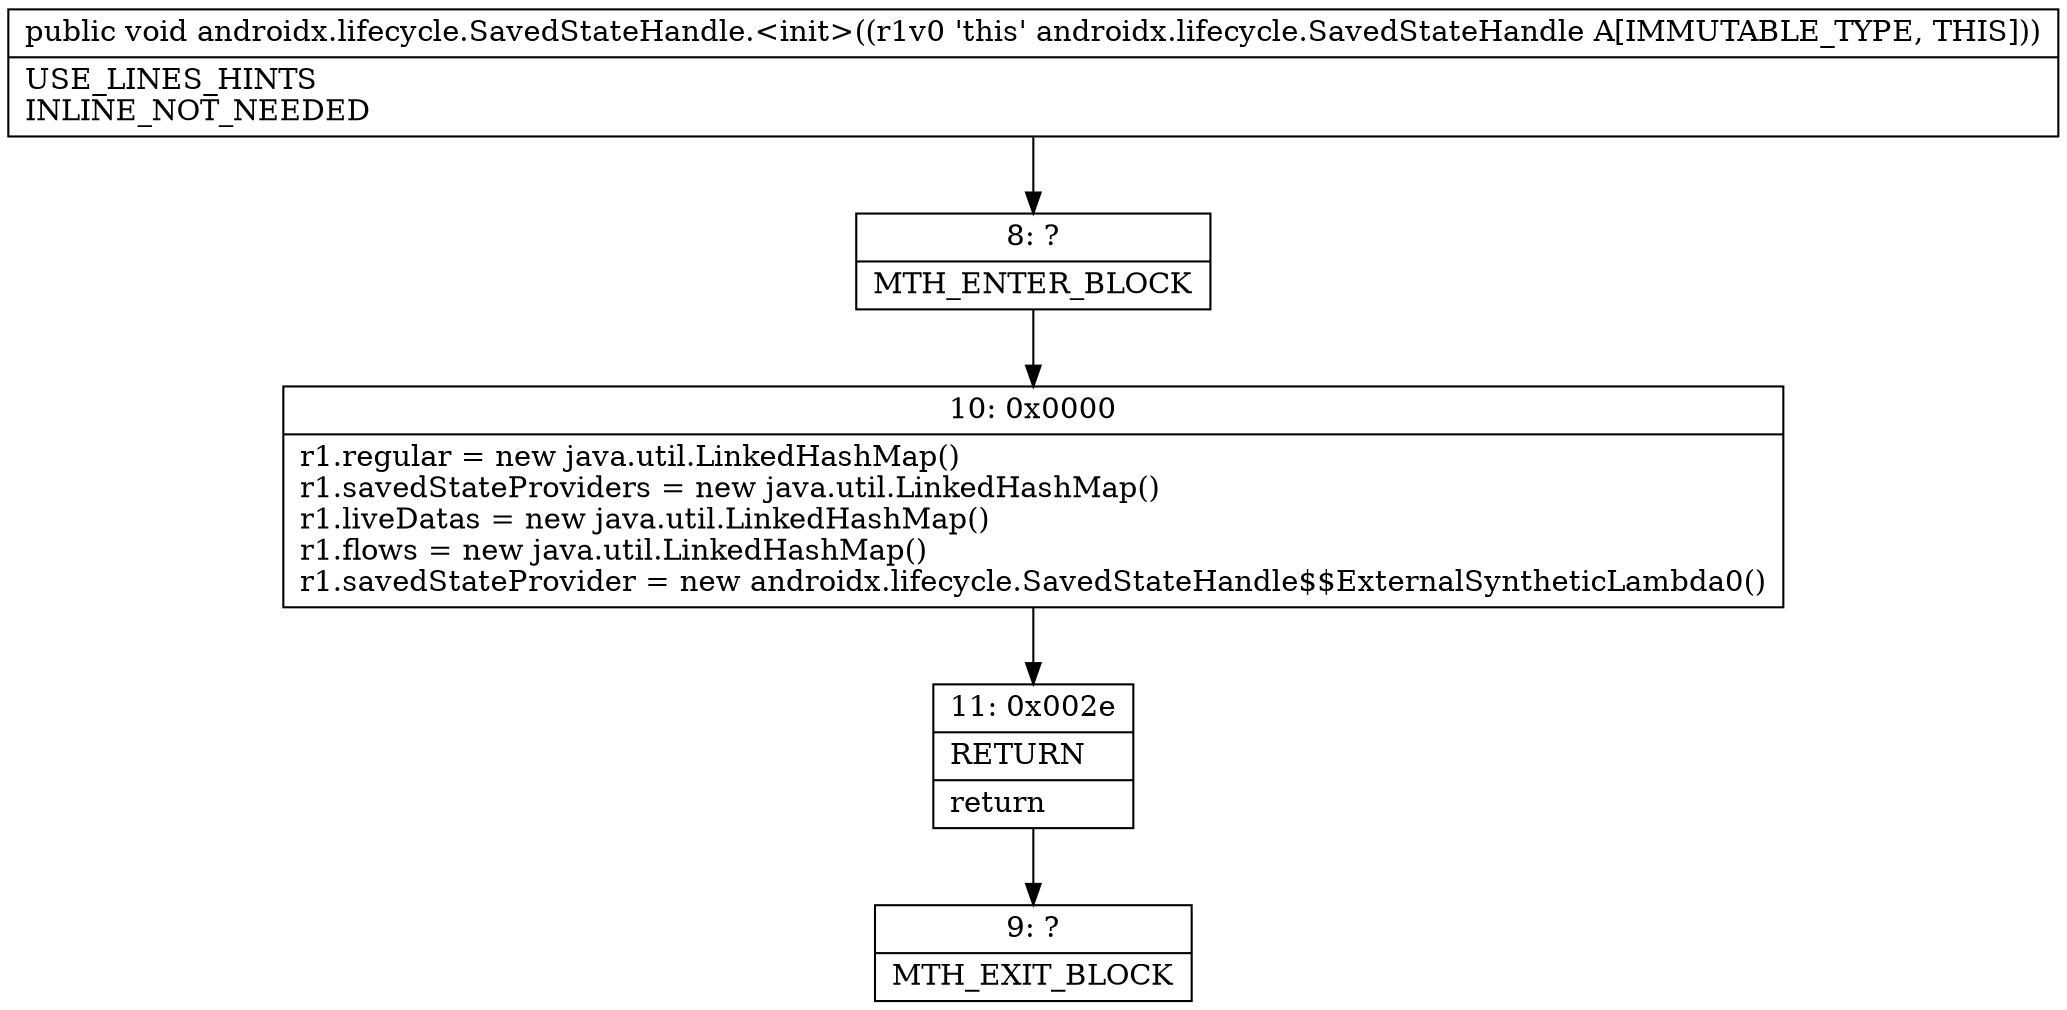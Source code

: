 digraph "CFG forandroidx.lifecycle.SavedStateHandle.\<init\>()V" {
Node_8 [shape=record,label="{8\:\ ?|MTH_ENTER_BLOCK\l}"];
Node_10 [shape=record,label="{10\:\ 0x0000|r1.regular = new java.util.LinkedHashMap()\lr1.savedStateProviders = new java.util.LinkedHashMap()\lr1.liveDatas = new java.util.LinkedHashMap()\lr1.flows = new java.util.LinkedHashMap()\lr1.savedStateProvider = new androidx.lifecycle.SavedStateHandle$$ExternalSyntheticLambda0()\l}"];
Node_11 [shape=record,label="{11\:\ 0x002e|RETURN\l|return\l}"];
Node_9 [shape=record,label="{9\:\ ?|MTH_EXIT_BLOCK\l}"];
MethodNode[shape=record,label="{public void androidx.lifecycle.SavedStateHandle.\<init\>((r1v0 'this' androidx.lifecycle.SavedStateHandle A[IMMUTABLE_TYPE, THIS]))  | USE_LINES_HINTS\lINLINE_NOT_NEEDED\l}"];
MethodNode -> Node_8;Node_8 -> Node_10;
Node_10 -> Node_11;
Node_11 -> Node_9;
}

